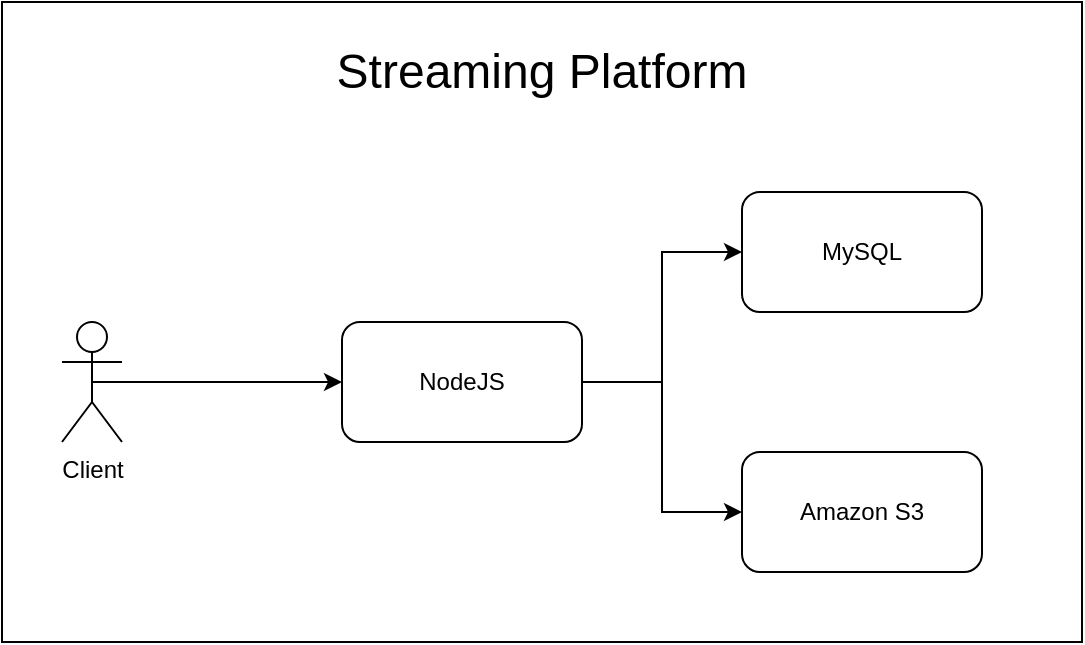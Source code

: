 <mxfile version="24.8.4">
  <diagram name="第 1 页" id="gOHX9irc7cxHJTSrgnxw">
    <mxGraphModel dx="794" dy="412" grid="1" gridSize="10" guides="1" tooltips="1" connect="1" arrows="1" fold="1" page="1" pageScale="1" pageWidth="827" pageHeight="1169" math="0" shadow="0">
      <root>
        <mxCell id="0" />
        <mxCell id="1" parent="0" />
        <mxCell id="HYbBCqNV_FvSnEwyPRaY-9" value="" style="rounded=0;whiteSpace=wrap;html=1;" vertex="1" parent="1">
          <mxGeometry x="60" y="30" width="540" height="320" as="geometry" />
        </mxCell>
        <mxCell id="HYbBCqNV_FvSnEwyPRaY-3" style="edgeStyle=orthogonalEdgeStyle;rounded=0;orthogonalLoop=1;jettySize=auto;html=1;exitX=0.5;exitY=0.5;exitDx=0;exitDy=0;exitPerimeter=0;entryX=0;entryY=0.5;entryDx=0;entryDy=0;" edge="1" parent="1" source="HYbBCqNV_FvSnEwyPRaY-1" target="HYbBCqNV_FvSnEwyPRaY-2">
          <mxGeometry relative="1" as="geometry" />
        </mxCell>
        <mxCell id="HYbBCqNV_FvSnEwyPRaY-1" value="Client&lt;div&gt;&lt;br&gt;&lt;/div&gt;" style="shape=umlActor;verticalLabelPosition=bottom;verticalAlign=top;html=1;outlineConnect=0;" vertex="1" parent="1">
          <mxGeometry x="90" y="190" width="30" height="60" as="geometry" />
        </mxCell>
        <mxCell id="HYbBCqNV_FvSnEwyPRaY-7" style="edgeStyle=orthogonalEdgeStyle;rounded=0;orthogonalLoop=1;jettySize=auto;html=1;exitX=1;exitY=0.5;exitDx=0;exitDy=0;entryX=0;entryY=0.5;entryDx=0;entryDy=0;" edge="1" parent="1" source="HYbBCqNV_FvSnEwyPRaY-2" target="HYbBCqNV_FvSnEwyPRaY-5">
          <mxGeometry relative="1" as="geometry" />
        </mxCell>
        <mxCell id="HYbBCqNV_FvSnEwyPRaY-8" style="edgeStyle=orthogonalEdgeStyle;rounded=0;orthogonalLoop=1;jettySize=auto;html=1;exitX=1;exitY=0.5;exitDx=0;exitDy=0;entryX=0;entryY=0.5;entryDx=0;entryDy=0;" edge="1" parent="1" source="HYbBCqNV_FvSnEwyPRaY-2" target="HYbBCqNV_FvSnEwyPRaY-6">
          <mxGeometry relative="1" as="geometry" />
        </mxCell>
        <mxCell id="HYbBCqNV_FvSnEwyPRaY-2" value="NodeJS" style="rounded=1;whiteSpace=wrap;html=1;" vertex="1" parent="1">
          <mxGeometry x="230" y="190" width="120" height="60" as="geometry" />
        </mxCell>
        <mxCell id="HYbBCqNV_FvSnEwyPRaY-5" value="MySQL" style="rounded=1;whiteSpace=wrap;html=1;" vertex="1" parent="1">
          <mxGeometry x="430" y="125" width="120" height="60" as="geometry" />
        </mxCell>
        <mxCell id="HYbBCqNV_FvSnEwyPRaY-6" value="Amazon S3" style="rounded=1;whiteSpace=wrap;html=1;" vertex="1" parent="1">
          <mxGeometry x="430" y="255" width="120" height="60" as="geometry" />
        </mxCell>
        <mxCell id="HYbBCqNV_FvSnEwyPRaY-10" value="&lt;font style=&quot;font-size: 24px;&quot;&gt;Streaming Platform&lt;/font&gt;" style="text;html=1;align=center;verticalAlign=middle;whiteSpace=wrap;rounded=0;" vertex="1" parent="1">
          <mxGeometry x="190" y="50" width="280" height="30" as="geometry" />
        </mxCell>
      </root>
    </mxGraphModel>
  </diagram>
</mxfile>
